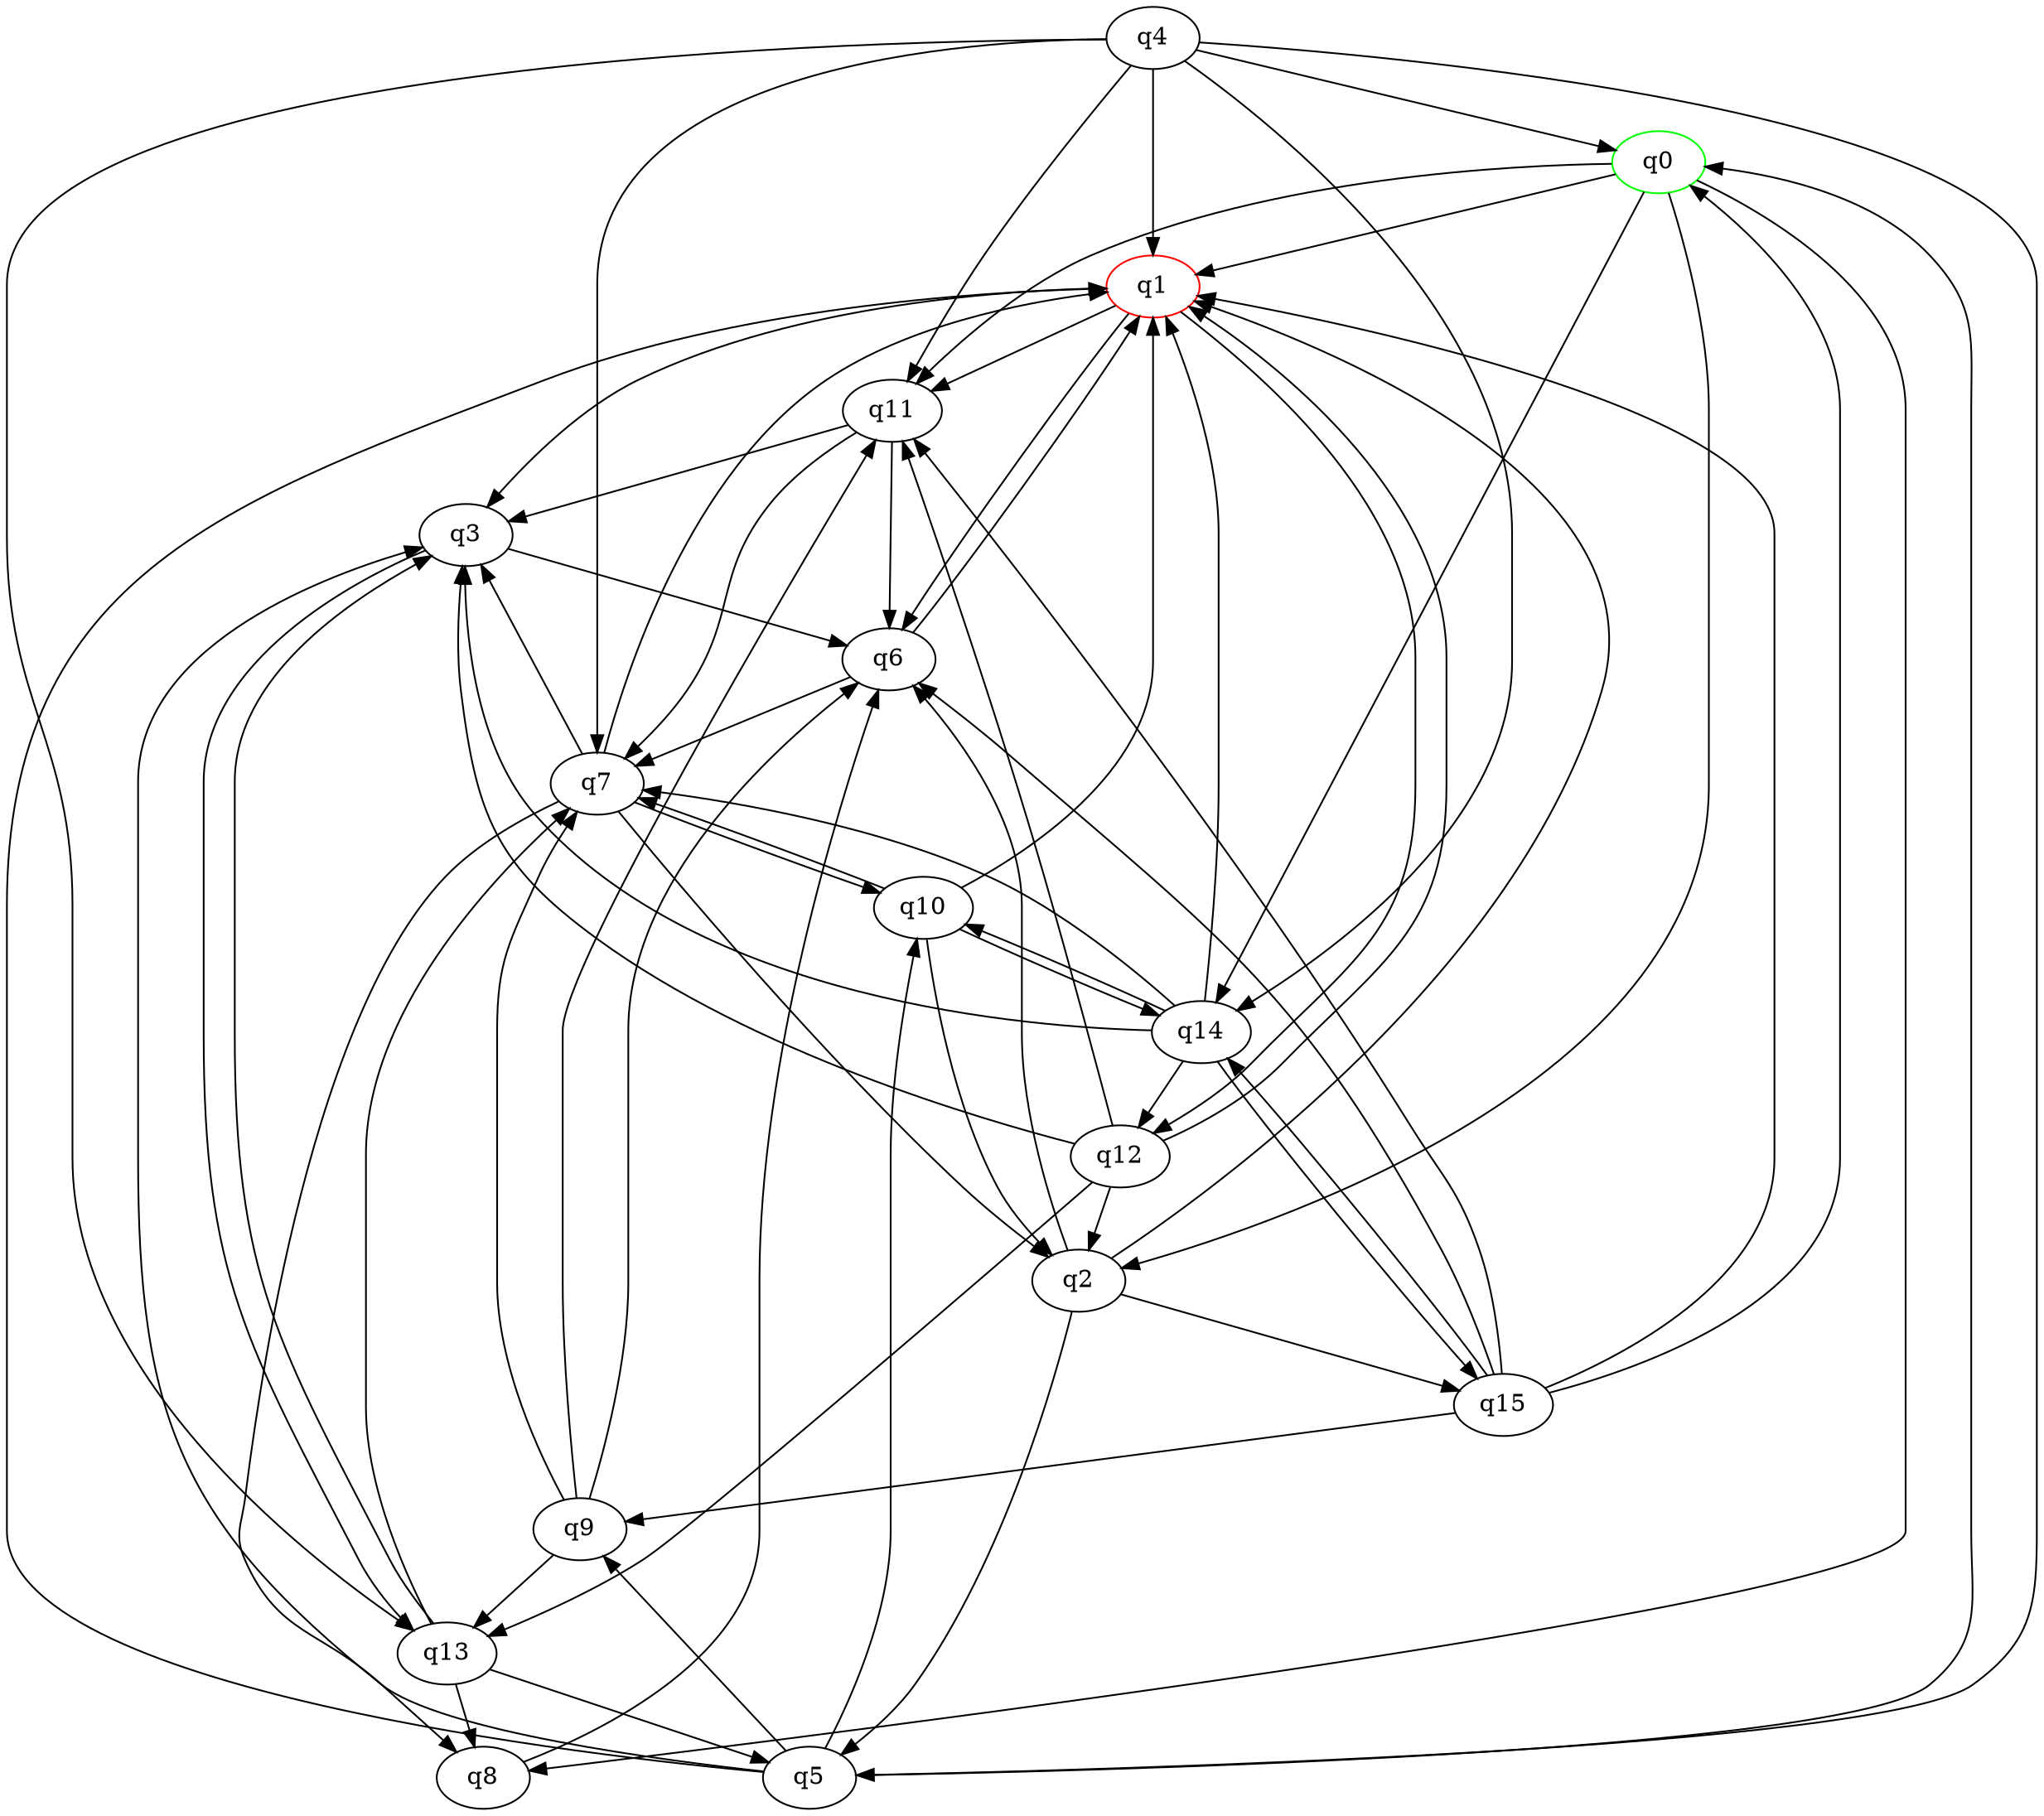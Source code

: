 digraph A{
q0 [initial=1,color=green];
q1 [final=1,color=red];
q0 -> q1;
q0 -> q2;
q0 -> q8;
q0 -> q11;
q0 -> q14;
q1 -> q3;
q1 -> q6;
q1 -> q11;
q1 -> q12;
q2 -> q1;
q2 -> q5;
q2 -> q6;
q2 -> q15;
q3 -> q6;
q3 -> q13;
q4 -> q0;
q4 -> q1;
q4 -> q5;
q4 -> q7;
q4 -> q11;
q4 -> q13;
q4 -> q14;
q5 -> q0;
q5 -> q1;
q5 -> q3;
q5 -> q9;
q5 -> q10;
q6 -> q1;
q6 -> q7;
q7 -> q1;
q7 -> q2;
q7 -> q3;
q7 -> q8;
q7 -> q10;
q8 -> q6;
q9 -> q6;
q9 -> q7;
q9 -> q11;
q9 -> q13;
q10 -> q1;
q10 -> q2;
q10 -> q7;
q10 -> q14;
q11 -> q3;
q11 -> q6;
q11 -> q7;
q12 -> q1;
q12 -> q2;
q12 -> q3;
q12 -> q11;
q12 -> q13;
q13 -> q3;
q13 -> q5;
q13 -> q7;
q13 -> q8;
q14 -> q1;
q14 -> q3;
q14 -> q7;
q14 -> q10;
q14 -> q12;
q14 -> q15;
q15 -> q0;
q15 -> q1;
q15 -> q6;
q15 -> q9;
q15 -> q11;
q15 -> q14;
}